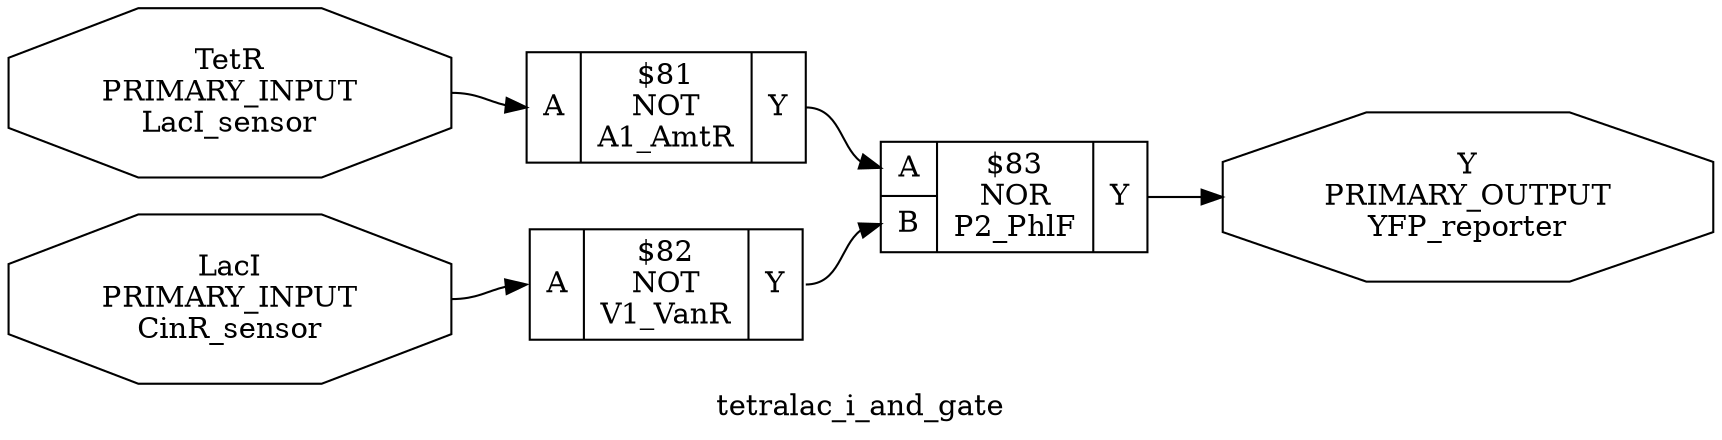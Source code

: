 digraph "tetralac_i_and_gate" {
label="tetralac_i_and_gate";
rankdir="LR";
remincross=true;
n3 [ shape=octagon, label="LacI\nPRIMARY_INPUT\nCinR_sensor", fontcolor="black" ];
n4 [ shape=octagon, label="TetR\nPRIMARY_INPUT\nLacI_sensor", fontcolor="black" ];
n5 [ shape=octagon, label="Y\nPRIMARY_OUTPUT\nYFP_reporter", fontcolor="black" ];
c7 [ shape=record, label="{{<p6> A}|$81\nNOT\nA1_AmtR|{<p5> Y}}",  ];
c8 [ shape=record, label="{{<p6> A}|$82\nNOT\nV1_VanR|{<p5> Y}}",  ];
c10 [ shape=record, label="{{<p6> A|<p9> B}|$83\nNOR\nP2_PhlF|{<p5> Y}}",  ];
c7:p5:e -> c10:p6:w [color="black", fontcolor="black", label=""];
c8:p5:e -> c10:p9:w [color="black", fontcolor="black", label=""];
n3:e -> c8:p6:w [color="black", fontcolor="black", label=""];
n4:e -> c7:p6:w [color="black", fontcolor="black", label=""];
c10:p5:e -> n5:w [color="black", fontcolor="black", label=""];
}
